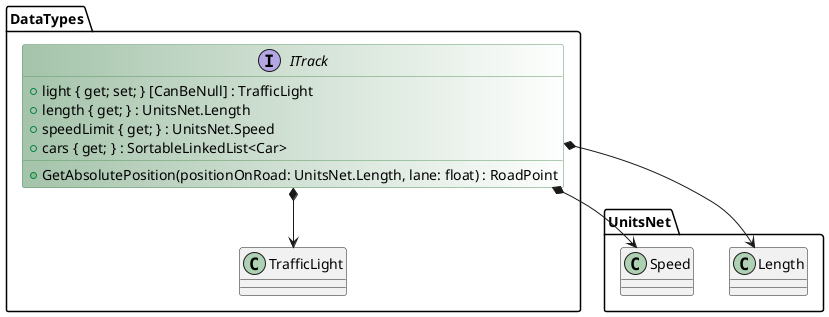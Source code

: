 @startuml ITrack
!startsub itrack

interface DataTypes.ITrack #A5C4AB|FEFFFE ##5C9967 {
    + light { get; set; } [CanBeNull] : TrafficLight
    + length { get; } : UnitsNet.Length
    + speedLimit { get; } : UnitsNet.Speed
    + cars { get; } : SortableLinkedList<Car>
    + GetAbsolutePosition(positionOnRoad: UnitsNet.Length, lane: float) : RoadPoint
}

/'
DataTypes.ITrack *--> "+ light { get; set; }" DataTypes.TrafficLight
DataTypes.ITrack *--> "+ length { get; }" UnitsNet.Length
DataTypes.ITrack *--> "+ speedLimit { get; }" UnitsNet.Speed
'/

DataTypes.ITrack *--> DataTypes.TrafficLight
DataTypes.ITrack *--> UnitsNet.Length
DataTypes.ITrack *--> UnitsNet.Speed

!endsub
@enduml